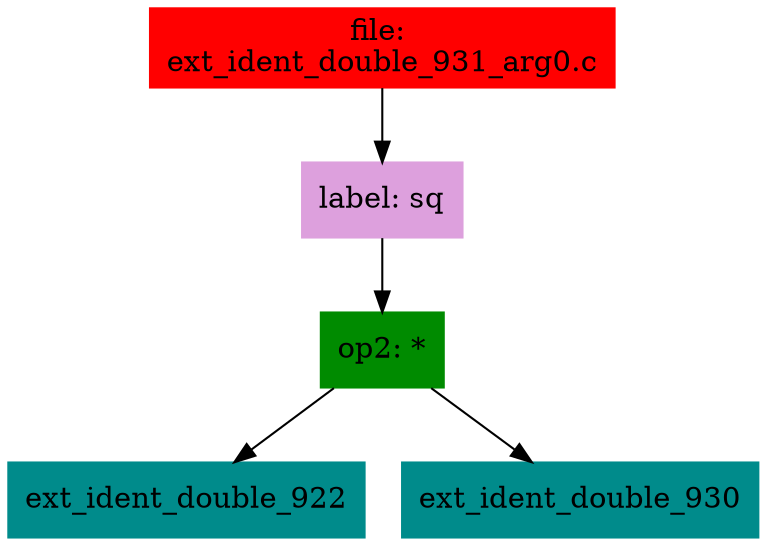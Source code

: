 digraph G {
node [shape=box]

0 [label="file: 
ext_ident_double_931_arg0.c",color=red, style=filled]
1 [label="label: sq",color=plum, style=filled]
0 -> 1
2 [label="op2: *",color=green4, style=filled]
1 -> 2
3 [label="ext_ident_double_922",color=cyan4, style=filled]
2 -> 3
293 [label="ext_ident_double_930",color=cyan4, style=filled]
2 -> 293


}

